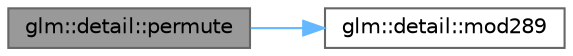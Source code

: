 digraph "glm::detail::permute"
{
 // LATEX_PDF_SIZE
  bgcolor="transparent";
  edge [fontname=Helvetica,fontsize=10,labelfontname=Helvetica,labelfontsize=10];
  node [fontname=Helvetica,fontsize=10,shape=box,height=0.2,width=0.4];
  rankdir="LR";
  Node1 [id="Node000001",label="glm::detail::permute",height=0.2,width=0.4,color="gray40", fillcolor="grey60", style="filled", fontcolor="black",tooltip=" "];
  Node1 -> Node2 [id="edge1_Node000001_Node000002",color="steelblue1",style="solid",tooltip=" "];
  Node2 [id="Node000002",label="glm::detail::mod289",height=0.2,width=0.4,color="grey40", fillcolor="white", style="filled",URL="$namespaceglm_1_1detail.html#a9968154b610b2b78f492b2f7babd728c",tooltip=" "];
}
